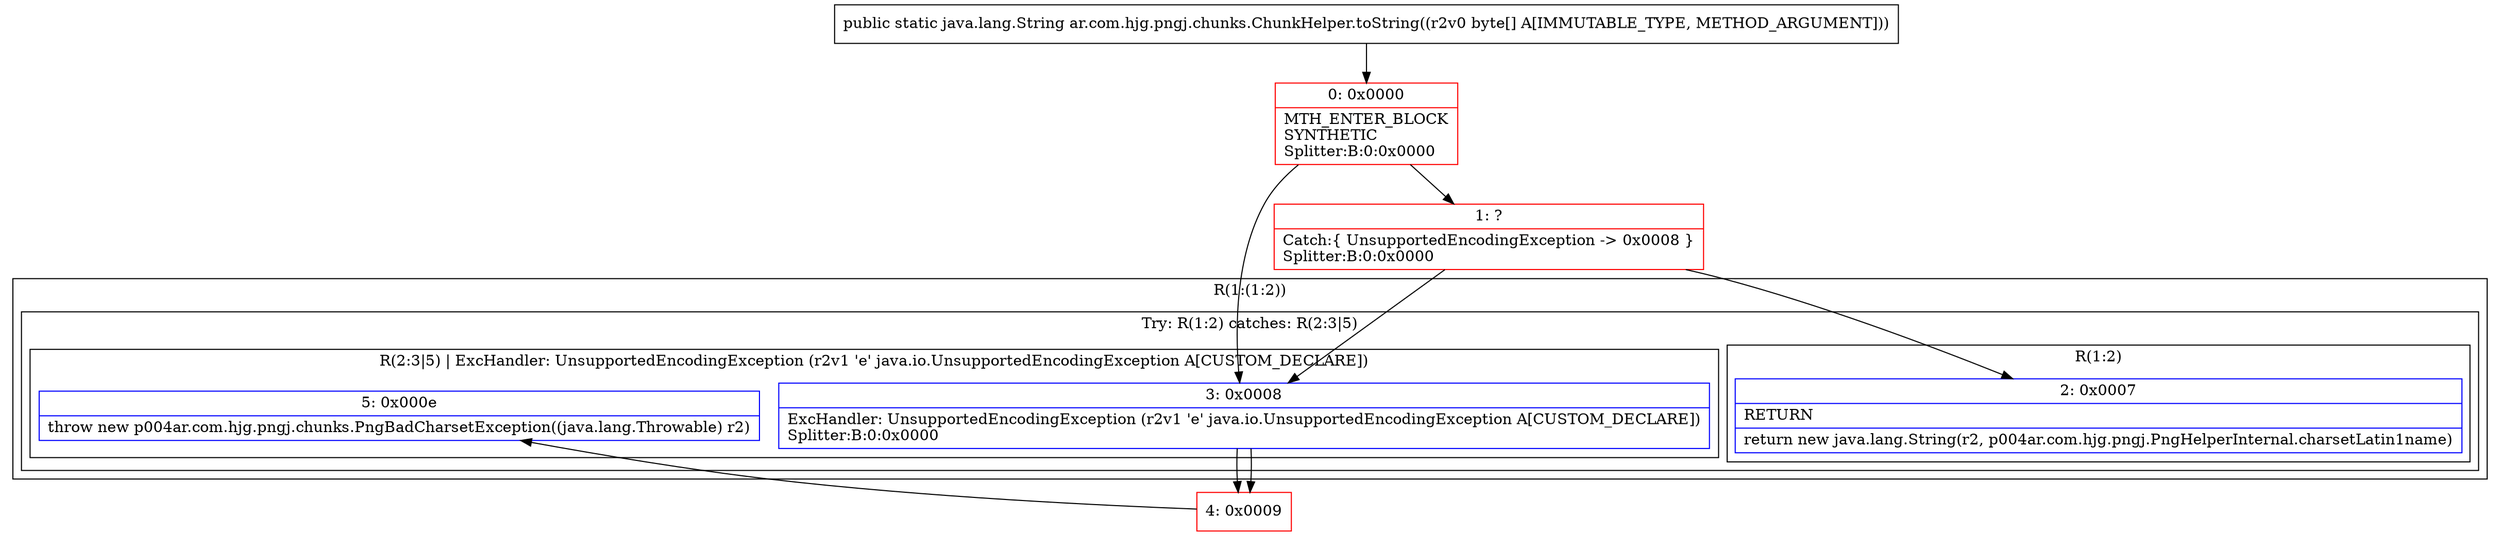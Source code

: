 digraph "CFG forar.com.hjg.pngj.chunks.ChunkHelper.toString([B)Ljava\/lang\/String;" {
subgraph cluster_Region_692972786 {
label = "R(1:(1:2))";
node [shape=record,color=blue];
subgraph cluster_TryCatchRegion_63066625 {
label = "Try: R(1:2) catches: R(2:3|5)";
node [shape=record,color=blue];
subgraph cluster_Region_1740910194 {
label = "R(1:2)";
node [shape=record,color=blue];
Node_2 [shape=record,label="{2\:\ 0x0007|RETURN\l|return new java.lang.String(r2, p004ar.com.hjg.pngj.PngHelperInternal.charsetLatin1name)\l}"];
}
subgraph cluster_Region_1613516806 {
label = "R(2:3|5) | ExcHandler: UnsupportedEncodingException (r2v1 'e' java.io.UnsupportedEncodingException A[CUSTOM_DECLARE])\l";
node [shape=record,color=blue];
Node_3 [shape=record,label="{3\:\ 0x0008|ExcHandler: UnsupportedEncodingException (r2v1 'e' java.io.UnsupportedEncodingException A[CUSTOM_DECLARE])\lSplitter:B:0:0x0000\l}"];
Node_5 [shape=record,label="{5\:\ 0x000e|throw new p004ar.com.hjg.pngj.chunks.PngBadCharsetException((java.lang.Throwable) r2)\l}"];
}
}
}
subgraph cluster_Region_1613516806 {
label = "R(2:3|5) | ExcHandler: UnsupportedEncodingException (r2v1 'e' java.io.UnsupportedEncodingException A[CUSTOM_DECLARE])\l";
node [shape=record,color=blue];
Node_3 [shape=record,label="{3\:\ 0x0008|ExcHandler: UnsupportedEncodingException (r2v1 'e' java.io.UnsupportedEncodingException A[CUSTOM_DECLARE])\lSplitter:B:0:0x0000\l}"];
Node_5 [shape=record,label="{5\:\ 0x000e|throw new p004ar.com.hjg.pngj.chunks.PngBadCharsetException((java.lang.Throwable) r2)\l}"];
}
Node_0 [shape=record,color=red,label="{0\:\ 0x0000|MTH_ENTER_BLOCK\lSYNTHETIC\lSplitter:B:0:0x0000\l}"];
Node_1 [shape=record,color=red,label="{1\:\ ?|Catch:\{ UnsupportedEncodingException \-\> 0x0008 \}\lSplitter:B:0:0x0000\l}"];
Node_4 [shape=record,color=red,label="{4\:\ 0x0009}"];
MethodNode[shape=record,label="{public static java.lang.String ar.com.hjg.pngj.chunks.ChunkHelper.toString((r2v0 byte[] A[IMMUTABLE_TYPE, METHOD_ARGUMENT])) }"];
MethodNode -> Node_0;
Node_3 -> Node_4;
Node_3 -> Node_4;
Node_0 -> Node_1;
Node_0 -> Node_3;
Node_1 -> Node_2;
Node_1 -> Node_3;
Node_4 -> Node_5;
}

